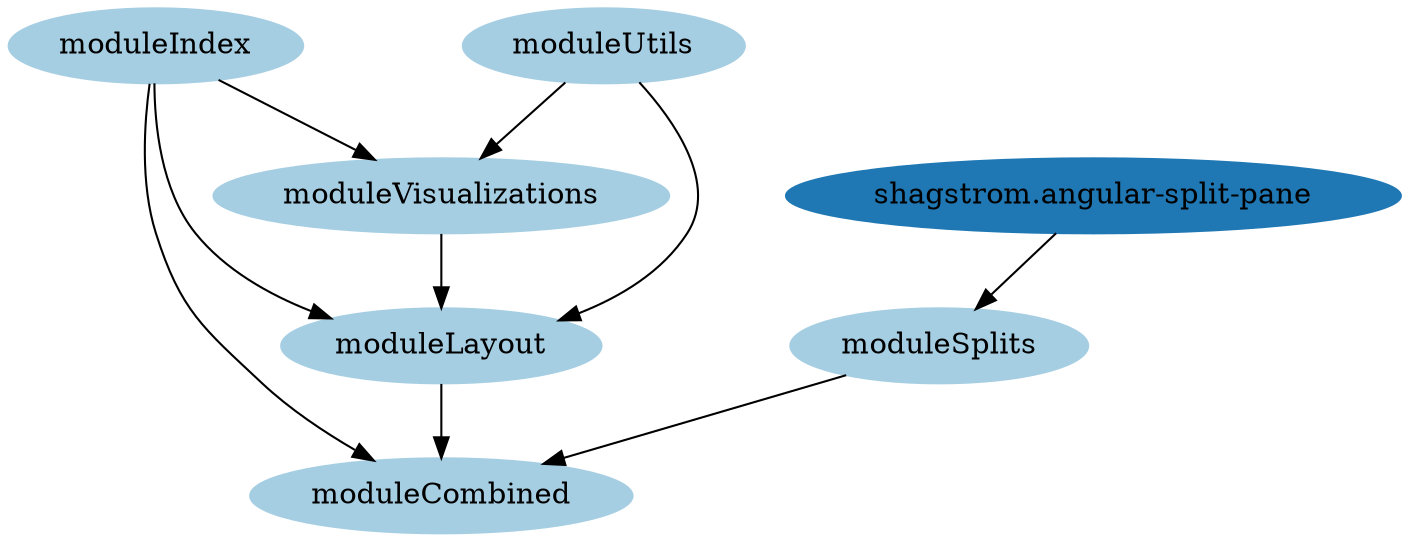 digraph dependencies {
  node[shape="ellipse",style="filled",colorscheme=paired12]

  
    "moduleVisualizations"[label="moduleVisualizations", color=1]
  
    "moduleIndex"[label="moduleIndex", color=1]
  
    "moduleSplits"[label="moduleSplits", color=1]
  
    "moduleUtils"[label="moduleUtils", color=1]
  
    "moduleLayout"[label="moduleLayout", color=1]
  
    "moduleCombined"[label="moduleCombined", color=1]
  

  node[shape="ellipse",style="filled",color=2]
  
    
      "moduleIndex" -> "moduleVisualizations"
    
      "moduleUtils" -> "moduleVisualizations"
    
  
    
  
    
      "shagstrom.angular-split-pane" -> "moduleSplits"
    
  
    
  
    
      "moduleIndex" -> "moduleLayout"
    
      "moduleUtils" -> "moduleLayout"
    
      "moduleVisualizations" -> "moduleLayout"
    
  
    
      "moduleIndex" -> "moduleCombined"
    
      "moduleLayout" -> "moduleCombined"
    
      "moduleSplits" -> "moduleCombined"
    
  
}
